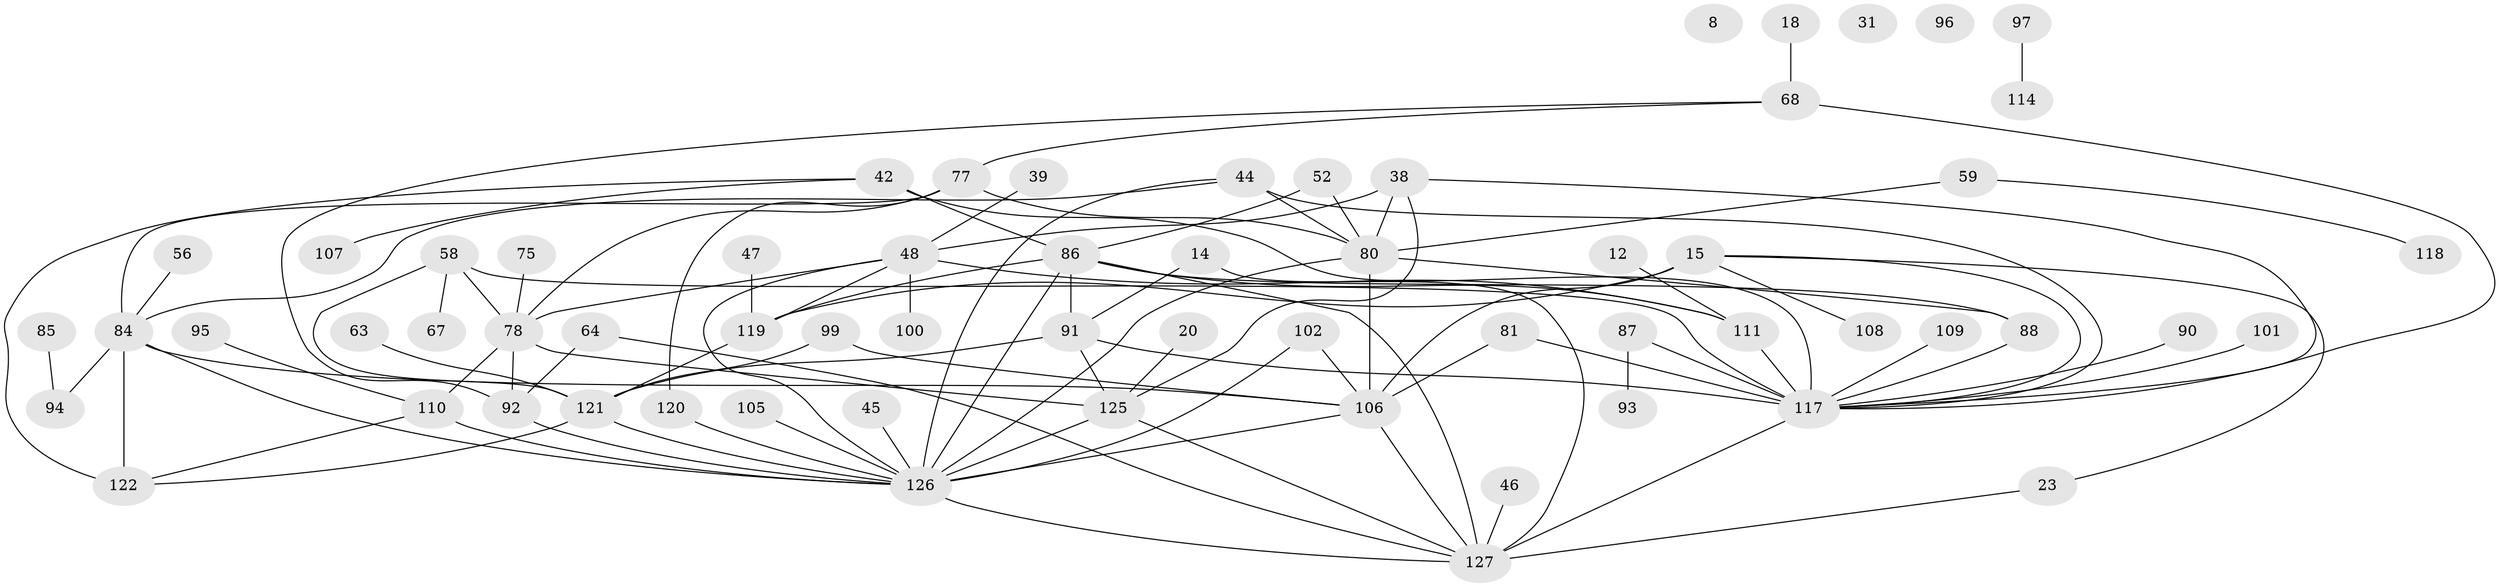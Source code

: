 // original degree distribution, {5: 0.11811023622047244, 4: 0.1889763779527559, 2: 0.1889763779527559, 7: 0.047244094488188976, 1: 0.2440944881889764, 9: 0.007874015748031496, 0: 0.023622047244094488, 3: 0.13385826771653545, 6: 0.03937007874015748, 8: 0.007874015748031496}
// Generated by graph-tools (version 1.1) at 2025/43/03/04/25 21:43:54]
// undirected, 63 vertices, 101 edges
graph export_dot {
graph [start="1"]
  node [color=gray90,style=filled];
  8;
  12;
  14;
  15;
  18;
  20;
  23;
  31;
  38 [super="+16"];
  39;
  42;
  44;
  45;
  46;
  47;
  48 [super="+7"];
  52;
  56;
  58;
  59 [super="+11"];
  63;
  64;
  67;
  68 [super="+10"];
  75;
  77 [super="+57+55"];
  78 [super="+62"];
  80 [super="+5"];
  81;
  84;
  85 [super="+22"];
  86 [super="+69+76"];
  87;
  88;
  90;
  91 [super="+70+61"];
  92;
  93;
  94;
  95;
  96;
  97;
  99;
  100;
  101;
  102 [super="+89"];
  105;
  106 [super="+50+36"];
  107;
  108;
  109;
  110 [super="+37+71"];
  111 [super="+74"];
  114;
  117 [super="+115+103"];
  118;
  119 [super="+79"];
  120;
  121 [super="+40+104"];
  122 [super="+112"];
  125 [super="+53+26"];
  126 [super="+4+54+116+66+123"];
  127 [super="+73+60+72+124"];
  12 -- 111;
  14 -- 91;
  14 -- 127;
  15 -- 23;
  15 -- 106 [weight=2];
  15 -- 108;
  15 -- 119 [weight=2];
  15 -- 117;
  18 -- 68;
  20 -- 125;
  23 -- 127;
  38 -- 80 [weight=2];
  38 -- 125;
  38 -- 48 [weight=2];
  38 -- 117 [weight=2];
  39 -- 48;
  42 -- 86 [weight=2];
  42 -- 107;
  42 -- 117 [weight=2];
  42 -- 122 [weight=2];
  44 -- 80 [weight=2];
  44 -- 84;
  44 -- 117;
  44 -- 126;
  45 -- 126;
  46 -- 127;
  47 -- 119;
  48 -- 119 [weight=3];
  48 -- 100;
  48 -- 78;
  48 -- 111 [weight=2];
  48 -- 126;
  52 -- 80;
  52 -- 86;
  56 -- 84;
  58 -- 67;
  58 -- 117;
  58 -- 78;
  58 -- 121;
  59 -- 118;
  59 -- 80;
  63 -- 121;
  64 -- 92;
  64 -- 127;
  68 -- 92;
  68 -- 117 [weight=2];
  68 -- 77;
  75 -- 78;
  77 -- 120;
  77 -- 80 [weight=2];
  77 -- 78;
  77 -- 84;
  78 -- 92;
  78 -- 110;
  78 -- 125 [weight=2];
  80 -- 88;
  80 -- 106 [weight=2];
  80 -- 126;
  81 -- 117;
  81 -- 106;
  84 -- 94;
  84 -- 122;
  84 -- 126;
  84 -- 106 [weight=2];
  85 -- 94;
  86 -- 88;
  86 -- 119;
  86 -- 91 [weight=2];
  86 -- 127;
  86 -- 111;
  86 -- 126 [weight=2];
  87 -- 93;
  87 -- 117;
  88 -- 117;
  90 -- 117;
  91 -- 117 [weight=3];
  91 -- 121 [weight=2];
  91 -- 125 [weight=2];
  92 -- 126;
  95 -- 110;
  97 -- 114;
  99 -- 106;
  99 -- 121;
  101 -- 117;
  102 -- 106;
  102 -- 126;
  105 -- 126;
  106 -- 127;
  106 -- 126;
  109 -- 117;
  110 -- 122;
  110 -- 126 [weight=2];
  111 -- 117;
  117 -- 127 [weight=3];
  119 -- 121;
  120 -- 126;
  121 -- 122;
  121 -- 126;
  125 -- 127;
  125 -- 126 [weight=4];
  126 -- 127 [weight=2];
}
